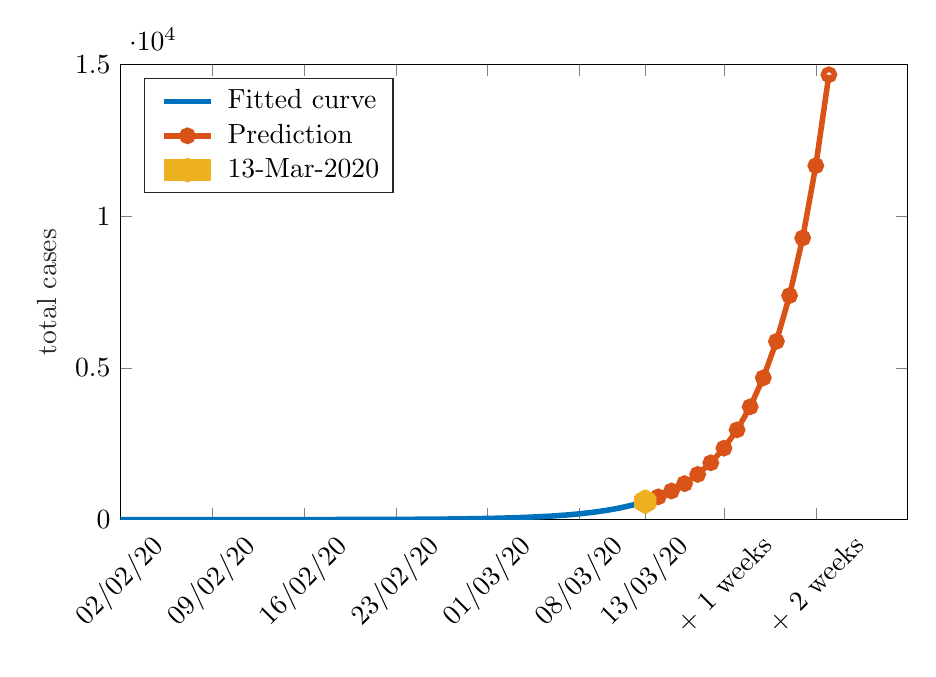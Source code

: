 % This file was created by matlab2tikz.
%
\definecolor{mycolor1}{rgb}{0.0,0.447,0.741}%
\definecolor{mycolor2}{rgb}{0.85,0.325,0.098}%
\definecolor{mycolor3}{rgb}{0.929,0.694,0.125}%
%
\begin{tikzpicture}

\begin{axis}[%
width=10cm,
height=5.781cm,
at={(0cm,0cm)},
scale only axis,
xmin=0,
xmax=60,
xtick={0,7,14,21,28,35,40,46,53},
xticklabels={{02/02/20},{09/02/20},{16/02/20},{23/02/20},{01/03/20},{08/03/20},{13/03/20},{+ 1 weeks},{+ 2 weeks}},
xticklabel style={rotate=45},
ymin=0,
ymax=15000,
ylabel style={font=\color{white!15!black}},
ylabel={total cases},
axis background/.style={fill=white},
legend style={at={(0.03,0.97)}, anchor=north west, legend cell align=left, align=left, draw=white!15!black}
]
\addplot [color=mycolor1, line width=2.0pt]
  table[row sep=crcr]{%
0	0.064\\
3	0.126\\
5	0.199\\
7	0.315\\
8	0.396\\
9	0.498\\
10	0.626\\
11	0.786\\
12	0.988\\
13	1.242\\
14	1.562\\
15	1.963\\
16	2.467\\
17	3.101\\
18	3.898\\
19	4.899\\
20	6.158\\
21	7.74\\
22	9.729\\
23	12.229\\
24	15.371\\
25	19.32\\
26	24.284\\
27	30.523\\
28	38.366\\
29	48.224\\
30	60.614\\
31	76.188\\
32	95.764\\
33	120.37\\
34	151.297\\
35	190.172\\
36	239.034\\
37	300.451\\
38	377.649\\
39	474.682\\
40	596.646\\
};
\addlegendentry{Fitted curve}

\addplot [color=mycolor2, line width=2.0pt, mark=o, mark options={solid, mycolor2}]
  table[row sep=crcr]{%
40	597\\
41	750\\
42	943\\
43	1185\\
44	1489\\
45	1872\\
46	2353\\
47	2957\\
48	3717\\
49	4672\\
50	5873\\
51	7382\\
52	9279\\
53	11663\\
54	14659\\
};
\addlegendentry{Prediction}

\addplot [color=mycolor3, line width=8.0pt, draw=none, mark=asterisk, mark options={solid, mycolor3}]
  table[row sep=crcr]{%
40	592\\
};
\addlegendentry{13-Mar-2020}

\end{axis}
\end{tikzpicture}%